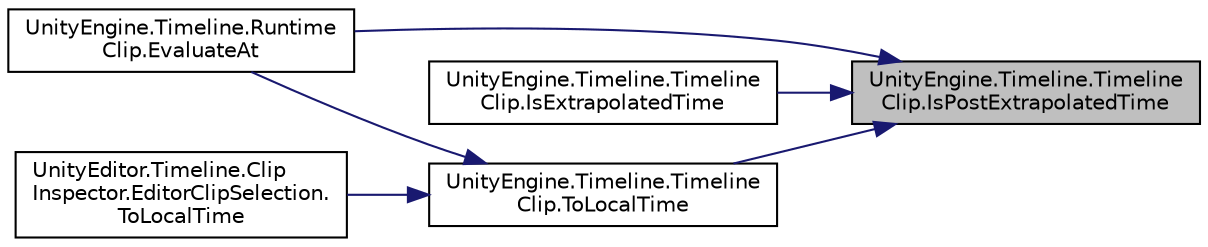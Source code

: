 digraph "UnityEngine.Timeline.TimelineClip.IsPostExtrapolatedTime"
{
 // LATEX_PDF_SIZE
  edge [fontname="Helvetica",fontsize="10",labelfontname="Helvetica",labelfontsize="10"];
  node [fontname="Helvetica",fontsize="10",shape=record];
  rankdir="RL";
  Node1 [label="UnityEngine.Timeline.Timeline\lClip.IsPostExtrapolatedTime",height=0.2,width=0.4,color="black", fillcolor="grey75", style="filled", fontcolor="black",tooltip="Given a time, returns whether it falls within the clip post-extrapolation"];
  Node1 -> Node2 [dir="back",color="midnightblue",fontsize="10",style="solid",fontname="Helvetica"];
  Node2 [label="UnityEngine.Timeline.Runtime\lClip.EvaluateAt",height=0.2,width=0.4,color="black", fillcolor="white", style="filled",URL="$class_unity_engine_1_1_timeline_1_1_runtime_clip.html#a7ea80d8e08fc1bb42e7bbc37945ce552",tooltip=" "];
  Node1 -> Node3 [dir="back",color="midnightblue",fontsize="10",style="solid",fontname="Helvetica"];
  Node3 [label="UnityEngine.Timeline.Timeline\lClip.IsExtrapolatedTime",height=0.2,width=0.4,color="black", fillcolor="white", style="filled",URL="$class_unity_engine_1_1_timeline_1_1_timeline_clip.html#a84c4571aaaeaa6cac8587c0f48086c44",tooltip="Given a time, returns whether it falls within the clips extrapolation"];
  Node1 -> Node4 [dir="back",color="midnightblue",fontsize="10",style="solid",fontname="Helvetica"];
  Node4 [label="UnityEngine.Timeline.Timeline\lClip.ToLocalTime",height=0.2,width=0.4,color="black", fillcolor="white", style="filled",URL="$class_unity_engine_1_1_timeline_1_1_timeline_clip.html#a0e93badf4d11e12235eec8e938263184",tooltip="Converts from global time to a clips local time."];
  Node4 -> Node2 [dir="back",color="midnightblue",fontsize="10",style="solid",fontname="Helvetica"];
  Node4 -> Node5 [dir="back",color="midnightblue",fontsize="10",style="solid",fontname="Helvetica"];
  Node5 [label="UnityEditor.Timeline.Clip\lInspector.EditorClipSelection.\lToLocalTime",height=0.2,width=0.4,color="black", fillcolor="white", style="filled",URL="$class_unity_editor_1_1_timeline_1_1_clip_inspector_1_1_editor_clip_selection.html#abe8925dd96f3f43c074c87379d2a54a6",tooltip=" "];
}
